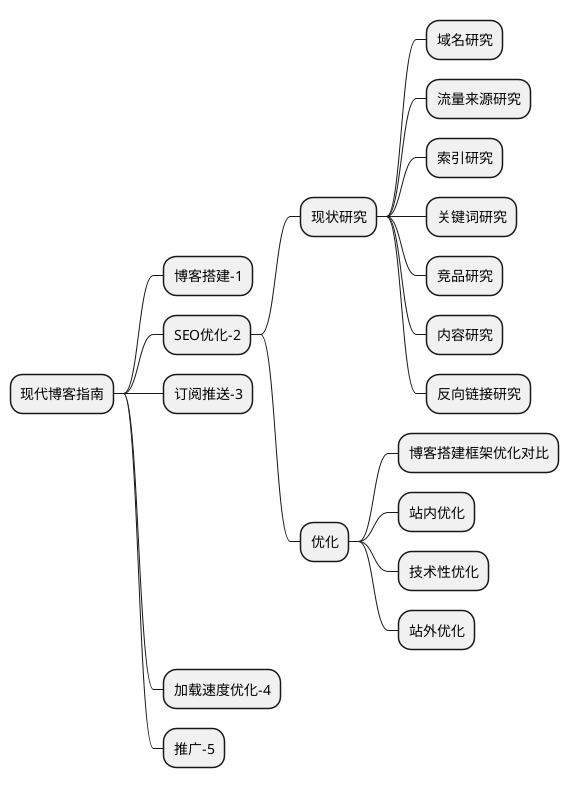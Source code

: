 @startmindmap
skinparam monochrome true
* 现代博客指南
** 博客搭建-1
** SEO优化-2
*** 现状研究
**** 域名研究
**** 流量来源研究
**** 索引研究
**** 关键词研究
**** 竞品研究
**** 内容研究
**** 反向链接研究
*** 优化
**** 博客搭建框架优化对比
**** 站内优化
**** 技术性优化
**** 站外优化
** 订阅推送-3
** 加载速度优化-4
** 推广-5
@endmindmap